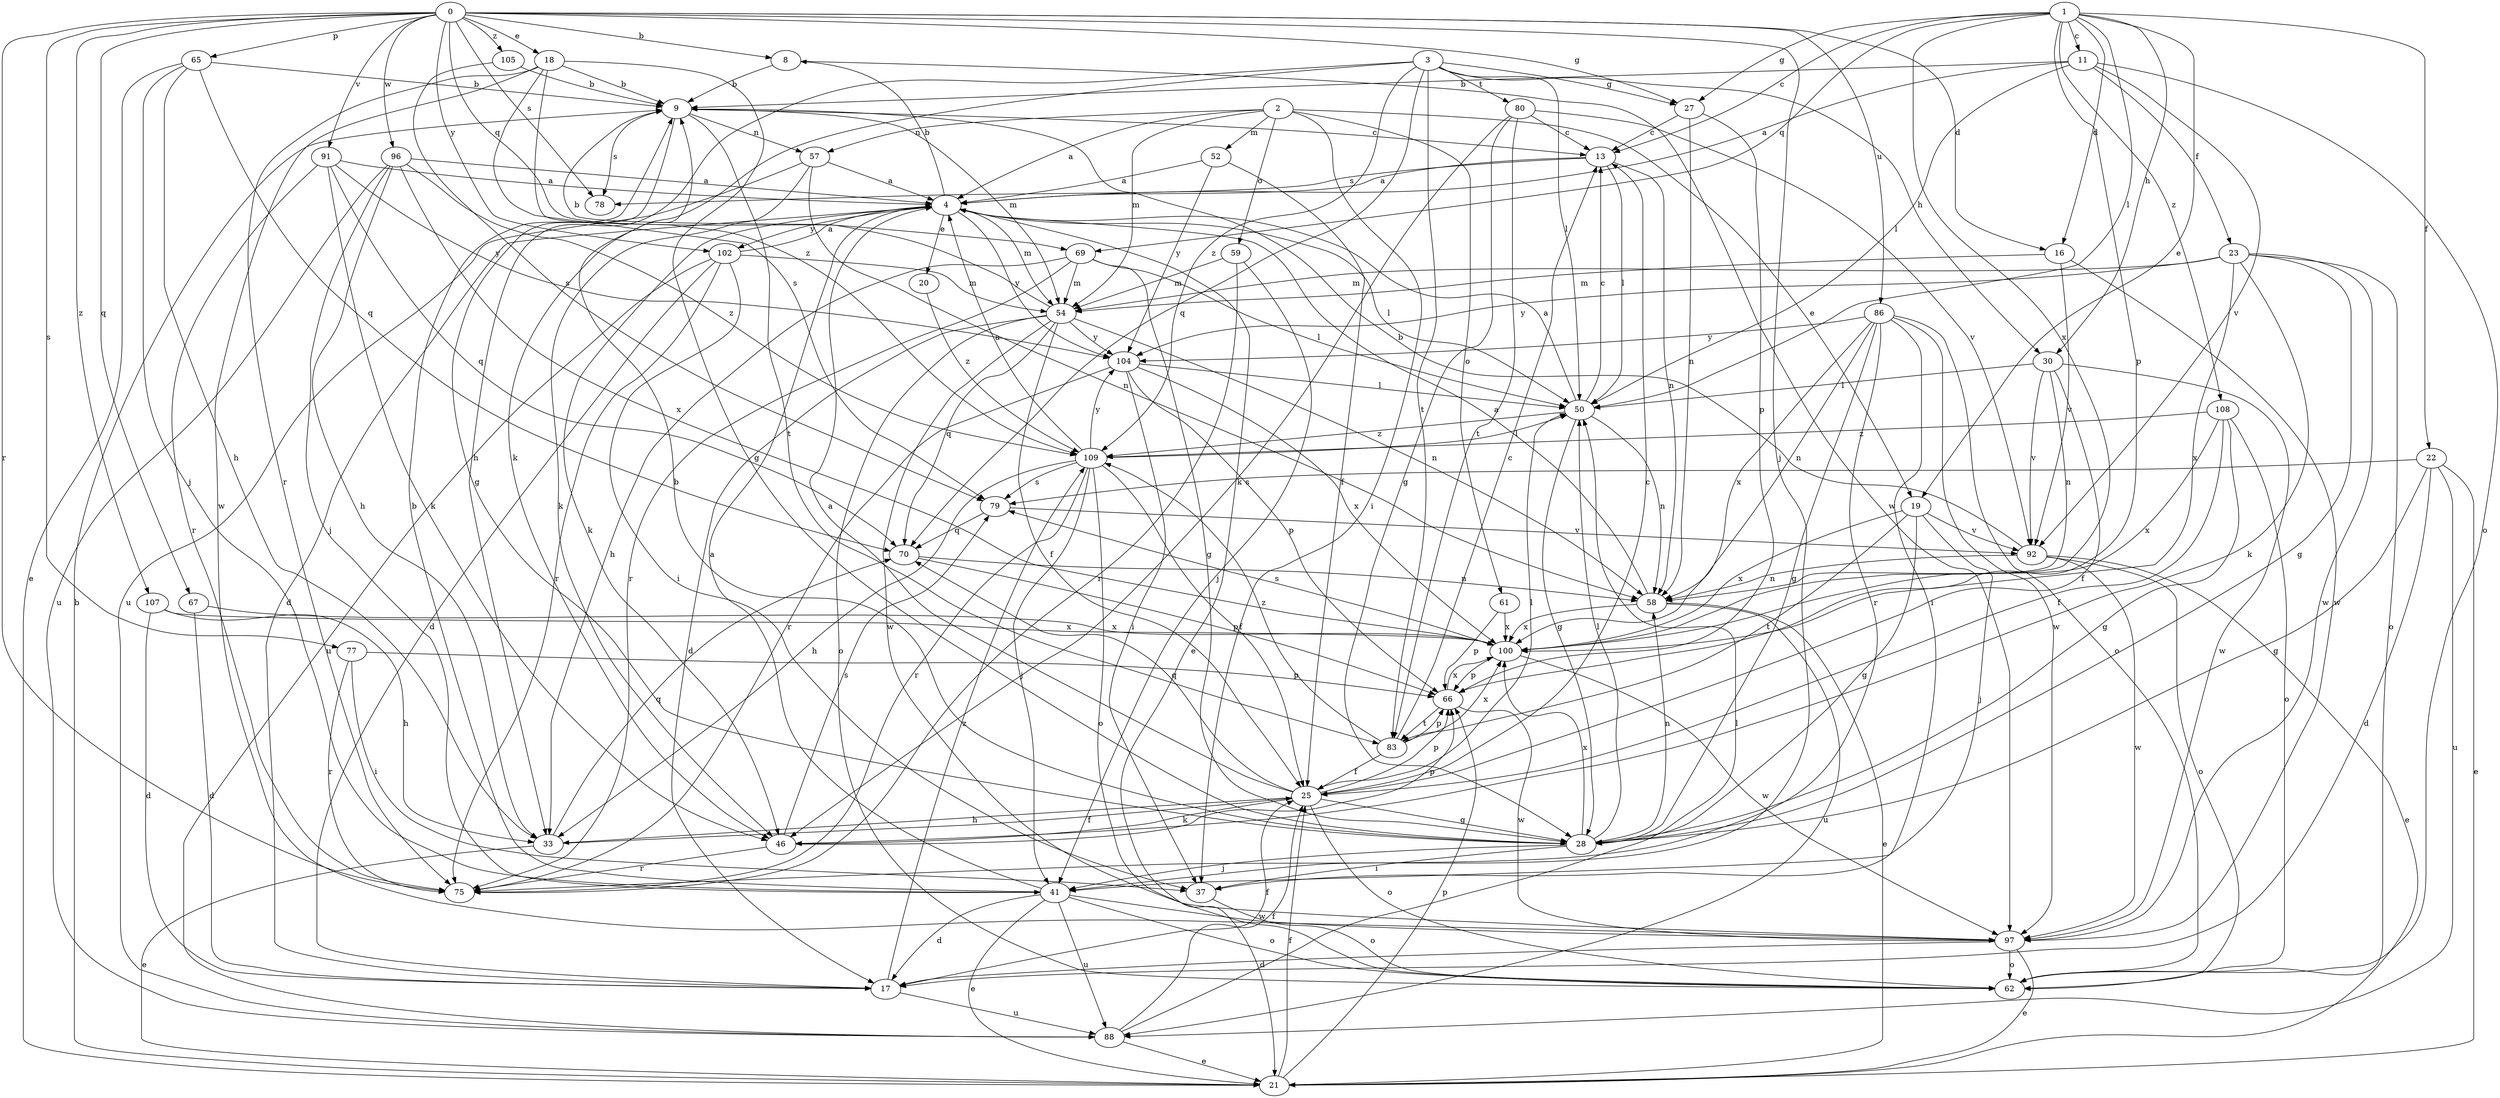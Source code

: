 strict digraph  {
0;
1;
2;
3;
4;
8;
9;
11;
13;
16;
17;
18;
19;
20;
21;
22;
23;
25;
27;
28;
30;
33;
37;
41;
46;
50;
52;
54;
57;
58;
59;
61;
62;
65;
66;
67;
69;
70;
75;
77;
78;
79;
80;
83;
86;
88;
91;
92;
96;
97;
100;
102;
104;
105;
107;
108;
109;
0 -> 8  [label=b];
0 -> 16  [label=d];
0 -> 18  [label=e];
0 -> 27  [label=g];
0 -> 41  [label=j];
0 -> 65  [label=p];
0 -> 67  [label=q];
0 -> 69  [label=q];
0 -> 75  [label=r];
0 -> 77  [label=s];
0 -> 78  [label=s];
0 -> 86  [label=u];
0 -> 91  [label=v];
0 -> 96  [label=w];
0 -> 102  [label=y];
0 -> 105  [label=z];
0 -> 107  [label=z];
1 -> 11  [label=c];
1 -> 13  [label=c];
1 -> 16  [label=d];
1 -> 19  [label=e];
1 -> 22  [label=f];
1 -> 27  [label=g];
1 -> 30  [label=h];
1 -> 50  [label=l];
1 -> 66  [label=p];
1 -> 69  [label=q];
1 -> 100  [label=x];
1 -> 108  [label=z];
2 -> 4  [label=a];
2 -> 19  [label=e];
2 -> 37  [label=i];
2 -> 52  [label=m];
2 -> 54  [label=m];
2 -> 57  [label=n];
2 -> 59  [label=o];
2 -> 61  [label=o];
3 -> 27  [label=g];
3 -> 30  [label=h];
3 -> 33  [label=h];
3 -> 46  [label=k];
3 -> 50  [label=l];
3 -> 70  [label=q];
3 -> 80  [label=t];
3 -> 83  [label=t];
3 -> 109  [label=z];
4 -> 8  [label=b];
4 -> 17  [label=d];
4 -> 20  [label=e];
4 -> 21  [label=e];
4 -> 46  [label=k];
4 -> 50  [label=l];
4 -> 54  [label=m];
4 -> 102  [label=y];
4 -> 104  [label=y];
8 -> 9  [label=b];
8 -> 97  [label=w];
9 -> 13  [label=c];
9 -> 28  [label=g];
9 -> 54  [label=m];
9 -> 57  [label=n];
9 -> 78  [label=s];
9 -> 83  [label=t];
11 -> 4  [label=a];
11 -> 9  [label=b];
11 -> 23  [label=f];
11 -> 50  [label=l];
11 -> 62  [label=o];
11 -> 92  [label=v];
13 -> 4  [label=a];
13 -> 50  [label=l];
13 -> 58  [label=n];
13 -> 78  [label=s];
16 -> 54  [label=m];
16 -> 92  [label=v];
16 -> 97  [label=w];
17 -> 25  [label=f];
17 -> 88  [label=u];
17 -> 109  [label=z];
18 -> 9  [label=b];
18 -> 28  [label=g];
18 -> 75  [label=r];
18 -> 79  [label=s];
18 -> 97  [label=w];
18 -> 109  [label=z];
19 -> 28  [label=g];
19 -> 41  [label=j];
19 -> 83  [label=t];
19 -> 92  [label=v];
19 -> 100  [label=x];
20 -> 109  [label=z];
21 -> 9  [label=b];
21 -> 25  [label=f];
21 -> 66  [label=p];
22 -> 17  [label=d];
22 -> 21  [label=e];
22 -> 28  [label=g];
22 -> 79  [label=s];
22 -> 88  [label=u];
23 -> 28  [label=g];
23 -> 46  [label=k];
23 -> 54  [label=m];
23 -> 62  [label=o];
23 -> 97  [label=w];
23 -> 100  [label=x];
23 -> 104  [label=y];
25 -> 4  [label=a];
25 -> 13  [label=c];
25 -> 28  [label=g];
25 -> 33  [label=h];
25 -> 46  [label=k];
25 -> 50  [label=l];
25 -> 62  [label=o];
25 -> 66  [label=p];
25 -> 70  [label=q];
27 -> 13  [label=c];
27 -> 58  [label=n];
27 -> 66  [label=p];
28 -> 9  [label=b];
28 -> 37  [label=i];
28 -> 41  [label=j];
28 -> 50  [label=l];
28 -> 58  [label=n];
28 -> 100  [label=x];
30 -> 25  [label=f];
30 -> 50  [label=l];
30 -> 58  [label=n];
30 -> 92  [label=v];
30 -> 97  [label=w];
33 -> 21  [label=e];
33 -> 25  [label=f];
33 -> 70  [label=q];
37 -> 62  [label=o];
41 -> 4  [label=a];
41 -> 9  [label=b];
41 -> 17  [label=d];
41 -> 21  [label=e];
41 -> 62  [label=o];
41 -> 88  [label=u];
41 -> 97  [label=w];
46 -> 66  [label=p];
46 -> 75  [label=r];
46 -> 79  [label=s];
50 -> 4  [label=a];
50 -> 13  [label=c];
50 -> 28  [label=g];
50 -> 58  [label=n];
50 -> 109  [label=z];
52 -> 4  [label=a];
52 -> 25  [label=f];
52 -> 104  [label=y];
54 -> 9  [label=b];
54 -> 17  [label=d];
54 -> 25  [label=f];
54 -> 58  [label=n];
54 -> 62  [label=o];
54 -> 70  [label=q];
54 -> 97  [label=w];
54 -> 104  [label=y];
57 -> 4  [label=a];
57 -> 46  [label=k];
57 -> 58  [label=n];
57 -> 88  [label=u];
58 -> 4  [label=a];
58 -> 21  [label=e];
58 -> 88  [label=u];
58 -> 100  [label=x];
59 -> 41  [label=j];
59 -> 54  [label=m];
59 -> 75  [label=r];
61 -> 66  [label=p];
61 -> 100  [label=x];
65 -> 9  [label=b];
65 -> 21  [label=e];
65 -> 33  [label=h];
65 -> 41  [label=j];
65 -> 70  [label=q];
66 -> 83  [label=t];
66 -> 97  [label=w];
66 -> 100  [label=x];
67 -> 17  [label=d];
67 -> 100  [label=x];
69 -> 28  [label=g];
69 -> 33  [label=h];
69 -> 50  [label=l];
69 -> 54  [label=m];
69 -> 75  [label=r];
70 -> 58  [label=n];
70 -> 66  [label=p];
77 -> 37  [label=i];
77 -> 66  [label=p];
77 -> 75  [label=r];
79 -> 70  [label=q];
79 -> 92  [label=v];
80 -> 13  [label=c];
80 -> 28  [label=g];
80 -> 46  [label=k];
80 -> 83  [label=t];
80 -> 92  [label=v];
83 -> 13  [label=c];
83 -> 25  [label=f];
83 -> 66  [label=p];
83 -> 100  [label=x];
83 -> 109  [label=z];
86 -> 28  [label=g];
86 -> 37  [label=i];
86 -> 58  [label=n];
86 -> 62  [label=o];
86 -> 75  [label=r];
86 -> 97  [label=w];
86 -> 100  [label=x];
86 -> 104  [label=y];
88 -> 21  [label=e];
88 -> 25  [label=f];
88 -> 50  [label=l];
91 -> 4  [label=a];
91 -> 46  [label=k];
91 -> 70  [label=q];
91 -> 75  [label=r];
91 -> 104  [label=y];
92 -> 9  [label=b];
92 -> 21  [label=e];
92 -> 58  [label=n];
92 -> 62  [label=o];
92 -> 97  [label=w];
96 -> 4  [label=a];
96 -> 33  [label=h];
96 -> 41  [label=j];
96 -> 88  [label=u];
96 -> 100  [label=x];
96 -> 109  [label=z];
97 -> 17  [label=d];
97 -> 21  [label=e];
97 -> 62  [label=o];
100 -> 66  [label=p];
100 -> 79  [label=s];
100 -> 97  [label=w];
102 -> 4  [label=a];
102 -> 17  [label=d];
102 -> 37  [label=i];
102 -> 54  [label=m];
102 -> 75  [label=r];
102 -> 88  [label=u];
104 -> 37  [label=i];
104 -> 50  [label=l];
104 -> 66  [label=p];
104 -> 75  [label=r];
104 -> 100  [label=x];
105 -> 9  [label=b];
105 -> 79  [label=s];
107 -> 17  [label=d];
107 -> 33  [label=h];
107 -> 100  [label=x];
108 -> 25  [label=f];
108 -> 28  [label=g];
108 -> 62  [label=o];
108 -> 100  [label=x];
108 -> 109  [label=z];
109 -> 4  [label=a];
109 -> 25  [label=f];
109 -> 33  [label=h];
109 -> 41  [label=j];
109 -> 50  [label=l];
109 -> 62  [label=o];
109 -> 75  [label=r];
109 -> 79  [label=s];
109 -> 104  [label=y];
}

